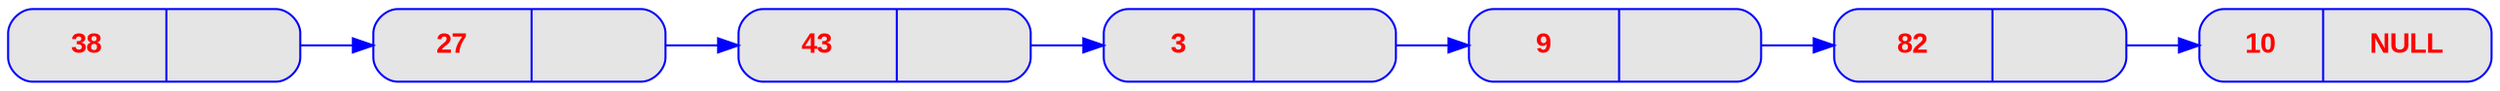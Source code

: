 digraph liste { 
graph [ 
	rankdir = "LR" 
] 

node [ 
	fontname = "Arial bold"
	fontsize = "14" 
	fontcolor = "red" 
	style = "rounded, filled" 
	shape = "record" 
	fillcolor = "grey90" 
	color = "blue" 
	width = "2" 
] 

edge [ 
	color = "blue" 
] 


 
"ID_0001" [label = "{ 38 | <next> }"]; 
"ID_0001" : next -> "ID_0002" ; 
"ID_0002" [label = "{ 27 | <next> }"]; 
"ID_0002" : next -> "ID_0003" ; 
"ID_0003" [label = "{ 43 | <next> }"]; 
"ID_0003" : next -> "ID_0004" ; 
"ID_0004" [label = "{ 3 | <next> }"]; 
"ID_0004" : next -> "ID_0005" ; 
"ID_0005" [label = "{ 9 | <next> }"]; 
"ID_0005" : next -> "ID_0006" ; 
"ID_0006" [label = "{ 82 | <next> }"]; 
"ID_0006" : next -> "ID_0007" ; 
"ID_0007" [label = "{ 10 | <next> NULL}"]; 
}